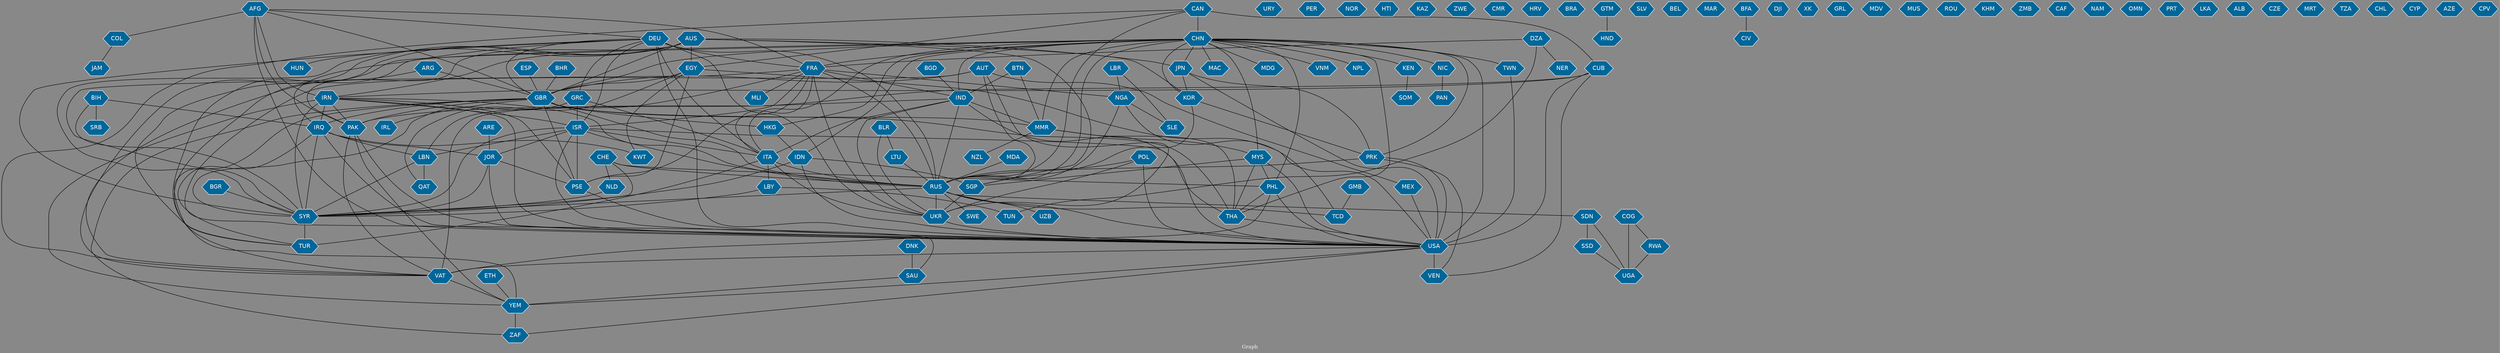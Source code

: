 // Countries together in item graph
graph {
	graph [bgcolor="#888888" fontcolor=white fontsize=12 label="Graph" outputorder=edgesfirst overlap=prism]
	node [color=white fillcolor="#006699" fontcolor=white fontname=Helvetica shape=hexagon style=filled]
	edge [arrowhead=open color=black fontcolor=white fontname=Courier fontsize=12]
		RUS [label=RUS]
		UKR [label=UKR]
		AUS [label=AUS]
		PAK [label=PAK]
		COL [label=COL]
		IDN [label=IDN]
		FRA [label=FRA]
		AFG [label=AFG]
		IRN [label=IRN]
		CAN [label=CAN]
		CHN [label=CHN]
		IRL [label=IRL]
		GBR [label=GBR]
		SYR [label=SYR]
		TUR [label=TUR]
		CUB [label=CUB]
		USA [label=USA]
		ZAF [label=ZAF]
		YEM [label=YEM]
		URY [label=URY]
		PHL [label=PHL]
		KEN [label=KEN]
		VAT [label=VAT]
		PRK [label=PRK]
		IRQ [label=IRQ]
		ISR [label=ISR]
		PSE [label=PSE]
		SRB [label=SRB]
		IND [label=IND]
		ITA [label=ITA]
		PER [label=PER]
		SOM [label=SOM]
		ESP [label=ESP]
		THA [label=THA]
		LBY [label=LBY]
		JPN [label=JPN]
		MMR [label=MMR]
		SWE [label=SWE]
		KOR [label=KOR]
		LBR [label=LBR]
		DEU [label=DEU]
		GMB [label=GMB]
		GRC [label=GRC]
		MYS [label=MYS]
		TUN [label=TUN]
		JOR [label=JOR]
		ARE [label=ARE]
		POL [label=POL]
		BTN [label=BTN]
		AUT [label=AUT]
		NOR [label=NOR]
		QAT [label=QAT]
		BHR [label=BHR]
		DNK [label=DNK]
		DZA [label=DZA]
		SGP [label=SGP]
		SDN [label=SDN]
		EGY [label=EGY]
		HTI [label=HTI]
		LTU [label=LTU]
		BLR [label=BLR]
		LBN [label=LBN]
		KAZ [label=KAZ]
		SAU [label=SAU]
		CHE [label=CHE]
		SSD [label=SSD]
		HKG [label=HKG]
		MEX [label=MEX]
		ZWE [label=ZWE]
		CMR [label=CMR]
		HRV [label=HRV]
		BRA [label=BRA]
		MLI [label=MLI]
		HND [label=HND]
		MDA [label=MDA]
		BIH [label=BIH]
		NGA [label=NGA]
		TWN [label=TWN]
		SLV [label=SLV]
		COG [label=COG]
		VEN [label=VEN]
		BEL [label=BEL]
		HUN [label=HUN]
		MAR [label=MAR]
		KWT [label=KWT]
		NLD [label=NLD]
		JAM [label=JAM]
		NIC [label=NIC]
		CIV [label=CIV]
		MAC [label=MAC]
		DJI [label=DJI]
		BGD [label=BGD]
		XK [label=XK]
		MDG [label=MDG]
		GRL [label=GRL]
		MDV [label=MDV]
		UGA [label=UGA]
		MUS [label=MUS]
		PAN [label=PAN]
		ROU [label=ROU]
		KHM [label=KHM]
		ZMB [label=ZMB]
		NZL [label=NZL]
		CAF [label=CAF]
		VNM [label=VNM]
		NAM [label=NAM]
		SLE [label=SLE]
		OMN [label=OMN]
		BFA [label=BFA]
		RWA [label=RWA]
		UZB [label=UZB]
		PRT [label=PRT]
		NPL [label=NPL]
		GTM [label=GTM]
		LKA [label=LKA]
		ALB [label=ALB]
		CZE [label=CZE]
		BGR [label=BGR]
		ARG [label=ARG]
		MRT [label=MRT]
		TZA [label=TZA]
		NER [label=NER]
		ETH [label=ETH]
		TCD [label=TCD]
		CHL [label=CHL]
		CYP [label=CYP]
		AZE [label=AZE]
		CPV [label=CPV]
			SYR -- TUR [weight=8]
			IRQ -- KWT [weight=2]
			CHN -- MAC [weight=1]
			AUT -- MEX [weight=1]
			USA -- VAT [weight=1]
			CHE -- RUS [weight=1]
			PHL -- VAT [weight=2]
			LBY -- SYR [weight=2]
			SAU -- YEM [weight=2]
			AUS -- VAT [weight=1]
			GBR -- PSE [weight=1]
			THA -- USA [weight=1]
			GBR -- HKG [weight=6]
			CHN -- NPL [weight=1]
			CHN -- TUR [weight=2]
			LBY -- TUN [weight=5]
			ITA -- RUS [weight=1]
			BIH -- SRB [weight=1]
			AFG -- COL [weight=1]
			PHL -- THA [weight=1]
			AFG -- GBR [weight=2]
			SDN -- SSD [weight=4]
			PAK -- VAT [weight=1]
			IRQ -- LBN [weight=1]
			FRA -- IND [weight=1]
			DEU -- GBR [weight=1]
			PHL -- USA [weight=1]
			AFG -- USA [weight=4]
			GMB -- TCD [weight=1]
			ARG -- VAT [weight=1]
			MYS -- SGP [weight=1]
			CHE -- PHL [weight=1]
			AUS -- JPN [weight=1]
			IRN -- ISR [weight=2]
			RUS -- UZB [weight=1]
			ITA -- TUR [weight=3]
			AUS -- SGP [weight=1]
			CHN -- PRK [weight=5]
			CUB -- IRN [weight=1]
			COG -- RWA [weight=1]
			JOR -- SYR [weight=6]
			SSD -- UGA [weight=1]
			USA -- YEM [weight=7]
			BIH -- IRQ [weight=1]
			ITA -- UKR [weight=1]
			MYS -- PHL [weight=2]
			AUS -- YEM [weight=1]
			FRA -- MLI [weight=3]
			CHN -- KEN [weight=2]
			PRK -- USA [weight=9]
			RUS -- SDN [weight=1]
			DEU -- SYR [weight=2]
			PAK -- YEM [weight=1]
			CHE -- NLD [weight=1]
			ISR -- LBN [weight=2]
			AFG -- DEU [weight=3]
			IDN -- USA [weight=1]
			MYS -- THA [weight=2]
			KOR -- PRK [weight=1]
			ISR -- ITA [weight=3]
			DEU -- RUS [weight=13]
			IND -- PAK [weight=5]
			EGY -- QAT [weight=4]
			CHN -- USA [weight=9]
			CAN -- VAT [weight=2]
			EGY -- USA [weight=1]
			EGY -- PSE [weight=1]
			CHN -- GBR [weight=6]
			GBR -- THA [weight=2]
			RUS -- SYR [weight=9]
			IND -- USA [weight=2]
			DEU -- ITA [weight=2]
			CHN -- IND [weight=3]
			AUS -- PAK [weight=1]
			CHN -- THA [weight=6]
			CHN -- TWN [weight=6]
			DEU -- IRQ [weight=1]
			ISR -- THA [weight=1]
			DZA -- NER [weight=2]
			RUS -- TCD [weight=1]
			DZA -- FRA [weight=2]
			GBR -- PAK [weight=1]
			LBR -- SLE [weight=1]
			CAN -- CHN [weight=7]
			JPN -- PRK [weight=2]
			BLR -- UKR [weight=3]
			YEM -- ZAF [weight=8]
			ARE -- JOR [weight=2]
			EGY -- KWT [weight=2]
			GBR -- IRL [weight=2]
			CHN -- JPN [weight=6]
			EGY -- GBR [weight=6]
			MMR -- MYS [weight=3]
			LBN -- SYR [weight=6]
			CUB -- VAT [weight=3]
			GRC -- ISR [weight=1]
			PSE -- USA [weight=2]
			IRQ -- SYR [weight=14]
			BGD -- IND [weight=3]
			CHN -- FRA [weight=2]
			ISR -- USA [weight=1]
			DEU -- GRC [weight=3]
			UKR -- USA [weight=1]
			GBR -- RUS [weight=3]
			KEN -- SOM [weight=12]
			CHN -- ITA [weight=1]
			IDN -- SGP [weight=5]
			IRN -- SYR [weight=5]
			AUS -- KOR [weight=1]
			KOR -- SGP [weight=1]
			BGR -- SYR [weight=1]
			IRN -- YEM [weight=5]
			BLR -- LTU [weight=1]
			POL -- USA [weight=2]
			GBR -- IRQ [weight=3]
			CHE -- SYR [weight=1]
			CHN -- NIC [weight=1]
			AUS -- GBR [weight=2]
			HKG -- IDN [weight=1]
			SGP -- UKR [weight=1]
			IRN -- RUS [weight=2]
			MYS -- USA [weight=1]
			DEU -- FRA [weight=6]
			USA -- ZAF [weight=2]
			AUT -- SAU [weight=1]
			ISR -- PSE [weight=33]
			AFG -- FRA [weight=5]
			CAN -- EGY [weight=1]
			PAK -- USA [weight=1]
			FRA -- ITA [weight=1]
			IRN -- IRQ [weight=10]
			AUS -- IRN [weight=3]
			AFG -- IRN [weight=2]
			GRC -- SYR [weight=1]
			GBR -- MMR [weight=5]
			COG -- UGA [weight=2]
			DNK -- SAU [weight=2]
			AUS -- EGY [weight=2]
			TWN -- USA [weight=1]
			CHN -- MDG [weight=1]
			CHN -- RUS [weight=2]
			BTN -- IND [weight=1]
			CHN -- MMR [weight=1]
			NLD -- SYR [weight=2]
			JPN -- USA [weight=2]
			FRA -- SYR [weight=4]
			MEX -- USA [weight=1]
			CAN -- CUB [weight=3]
			IRQ -- JOR [weight=1]
			BTN -- MMR [weight=1]
			CHN -- PHL [weight=3]
			POL -- UKR [weight=1]
			RUS -- UKR [weight=76]
			CHN -- VNM [weight=1]
			IND -- MMR [weight=1]
			FRA -- RUS [weight=10]
			IRN -- USA [weight=4]
			FRA -- PSE [weight=5]
			GTM -- HND [weight=1]
			AUT -- UKR [weight=1]
			ESP -- GBR [weight=1]
			DZA -- TUN [weight=1]
			POL -- RUS [weight=1]
			FRA -- LBN [weight=1]
			CHN -- KOR [weight=2]
			ARG -- GBR [weight=2]
			NGA -- TCD [weight=1]
			GBR -- ZAF [weight=3]
			JOR -- PSE [weight=2]
			DEU -- ISR [weight=1]
			ISR -- RUS [weight=1]
			CUB -- VEN [weight=1]
			LBR -- NGA [weight=1]
			GRC -- ITA [weight=1]
			BHR -- GBR [weight=1]
			DEU -- UKR [weight=4]
			CAN -- RUS [weight=1]
			ISR -- JOR [weight=1]
			IRN -- PSE [weight=1]
			IND -- ITA [weight=3]
			LTU -- RUS [weight=1]
			ITA -- LBY [weight=1]
			ISR -- SYR [weight=5]
			BIH -- SYR [weight=1]
			IRQ -- USA [weight=1]
			AUT -- RUS [weight=1]
			JPN -- KOR [weight=3]
			BFA -- CIV [weight=1]
			PRK -- VEN [weight=1]
			AUS -- SYR [weight=2]
			CHN -- MYS [weight=1]
			IND -- RUS [weight=14]
			GBR -- TUR [weight=2]
			RWA -- UGA [weight=1]
			IND -- UKR [weight=1]
			MDA -- RUS [weight=3]
			COL -- JAM [weight=1]
			LBN -- QAT [weight=1]
			IDN -- SYR [weight=1]
			MMR -- THA [weight=3]
			RUS -- USA [weight=8]
			CHN -- VAT [weight=1]
			NGA -- RUS [weight=1]
			NIC -- PAN [weight=1]
			USA -- VEN [weight=3]
			CUB -- USA [weight=24]
			FRA -- NGA [weight=3]
			ETH -- YEM [weight=1]
			CHN -- IDN [weight=2]
			MMR -- NZL [weight=1]
			AUT -- GBR [weight=1]
			JOR -- USA [weight=2]
			DEU -- USA [weight=1]
			FRA -- ISR [weight=1]
			IRN -- PAK [weight=1]
			PRK -- RUS [weight=2]
			RUS -- SWE [weight=3]
			IRQ -- TUR [weight=1]
			NGA -- SLE [weight=1]
			FRA -- UKR [weight=7]
			SDN -- UGA [weight=1]
			AFG -- PAK [weight=10]
			VAT -- YEM [weight=1]
			DEU -- HUN [weight=1]
			CHN -- HKG [weight=8]
}